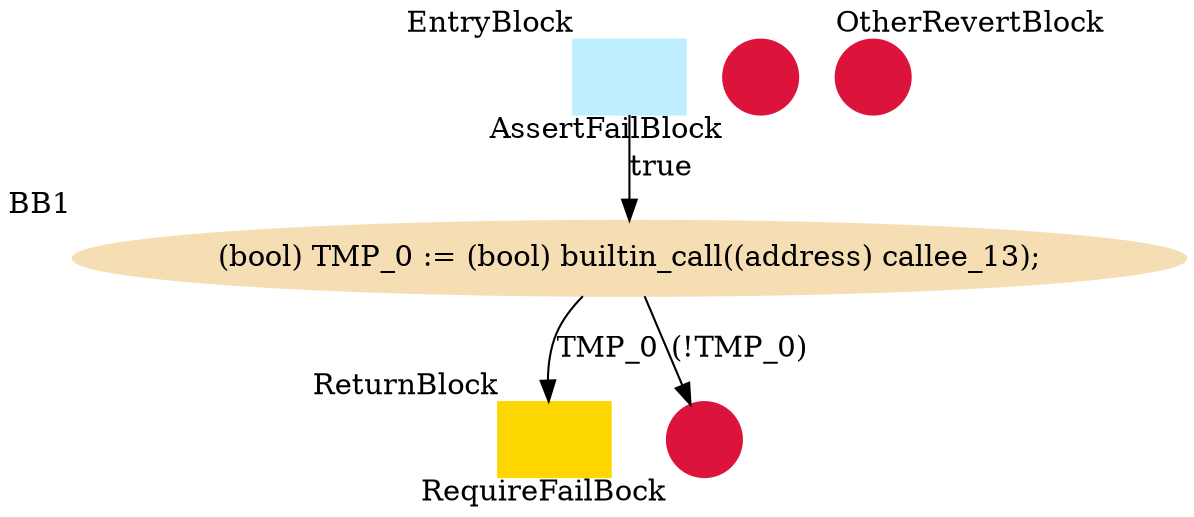 digraph Fun{
   EntryBlock [label="",style=filled,color=lightblue1,shape="box", xlabel="EntryBlock"];
   BB1 [label="(bool) TMP_0 := (bool) builtin_call((address) callee_13);",shape="oval",style=filled,color=wheat, xlabel="BB1"];
   ReturnBlock [label="",shape="box",style=filled,color=gold, xlabel="ReturnBlock"];
   RequireFailBock [label="",shape="circle",style=filled,color=crimson, xlabel="RequireFailBock"];
   AssertFailBlock [label="",shape="circle",style=filled,color=crimson, xlabel="AssertFailBlock"];
   OtherRevertBlock [label="",shape="circle",style=filled,color=crimson, xlabel="OtherRevertBlock"];
   EntryBlock -> BB1[label="true"];
   BB1 -> ReturnBlock[label="TMP_0"];
   BB1 -> RequireFailBock[label="(!TMP_0)"];
}